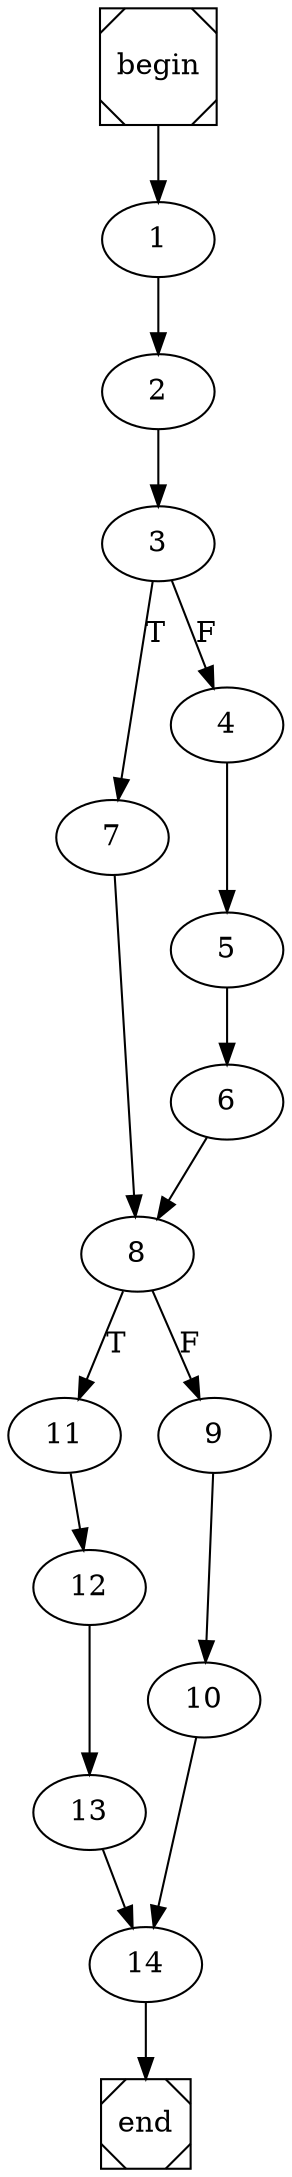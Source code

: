 digraph cfg {
	begin [shape=Msquare];
	end [shape=Msquare];
	begin -> 1;	1 -> 2;	2 -> 3;	3 -> 7[label=T];	3 -> 4[label=F];	4 -> 5;	5 -> 6;	6 -> 8;	7 -> 8;	8 -> 11[label=T];	8 -> 9[label=F];	9 -> 10;	10 -> 14;	11 -> 12;	12 -> 13;	13 -> 14;	14 -> end;}
